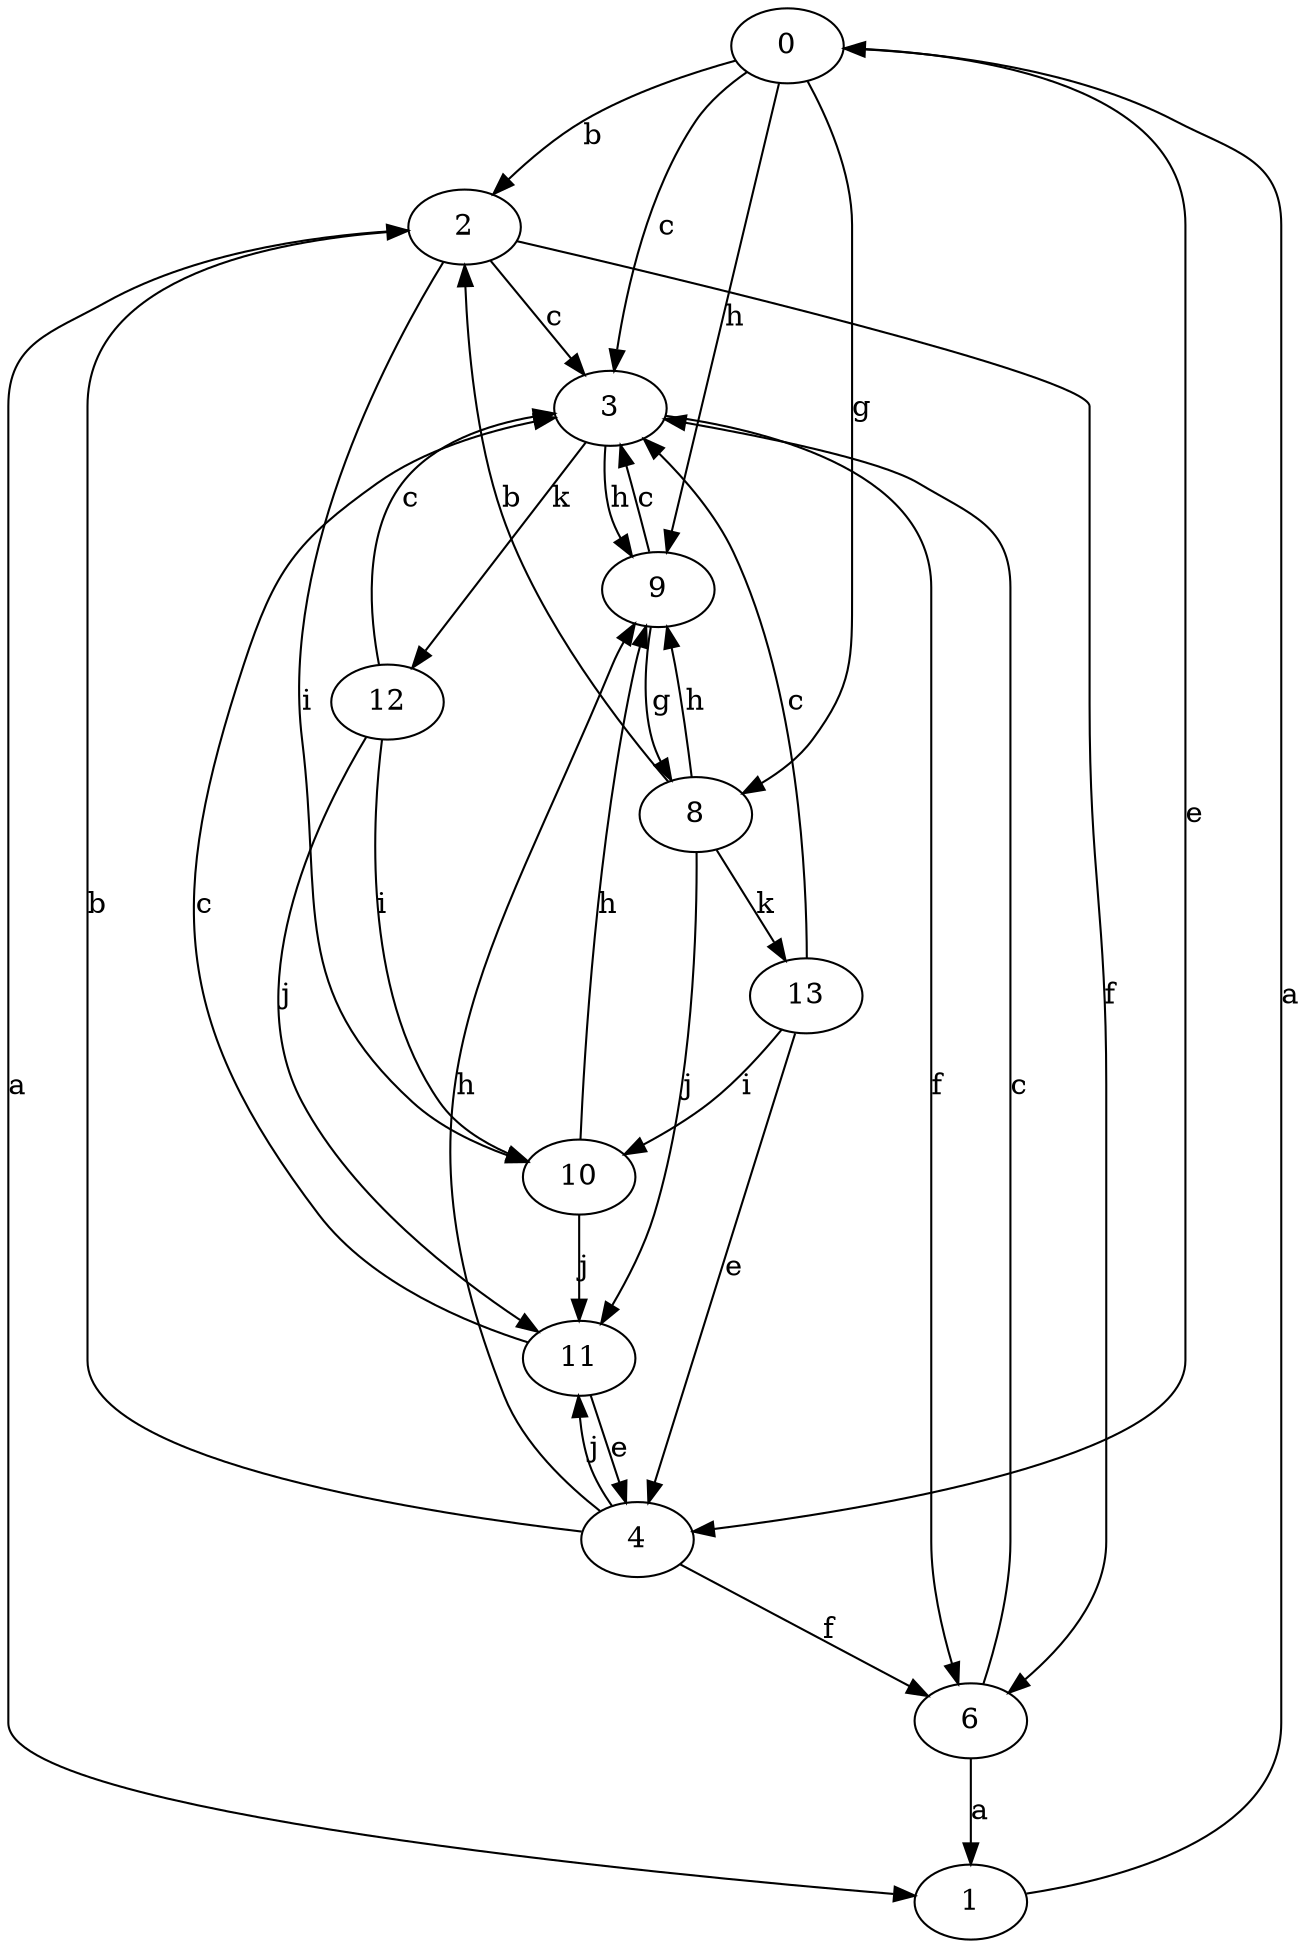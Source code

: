 strict digraph  {
0;
1;
2;
3;
4;
6;
8;
9;
10;
11;
12;
13;
0 -> 2  [label=b];
0 -> 3  [label=c];
0 -> 4  [label=e];
0 -> 8  [label=g];
0 -> 9  [label=h];
1 -> 0  [label=a];
2 -> 1  [label=a];
2 -> 3  [label=c];
2 -> 6  [label=f];
2 -> 10  [label=i];
3 -> 6  [label=f];
3 -> 9  [label=h];
3 -> 12  [label=k];
4 -> 2  [label=b];
4 -> 6  [label=f];
4 -> 9  [label=h];
4 -> 11  [label=j];
6 -> 1  [label=a];
6 -> 3  [label=c];
8 -> 2  [label=b];
8 -> 9  [label=h];
8 -> 11  [label=j];
8 -> 13  [label=k];
9 -> 3  [label=c];
9 -> 8  [label=g];
10 -> 9  [label=h];
10 -> 11  [label=j];
11 -> 3  [label=c];
11 -> 4  [label=e];
12 -> 3  [label=c];
12 -> 10  [label=i];
12 -> 11  [label=j];
13 -> 3  [label=c];
13 -> 4  [label=e];
13 -> 10  [label=i];
}
